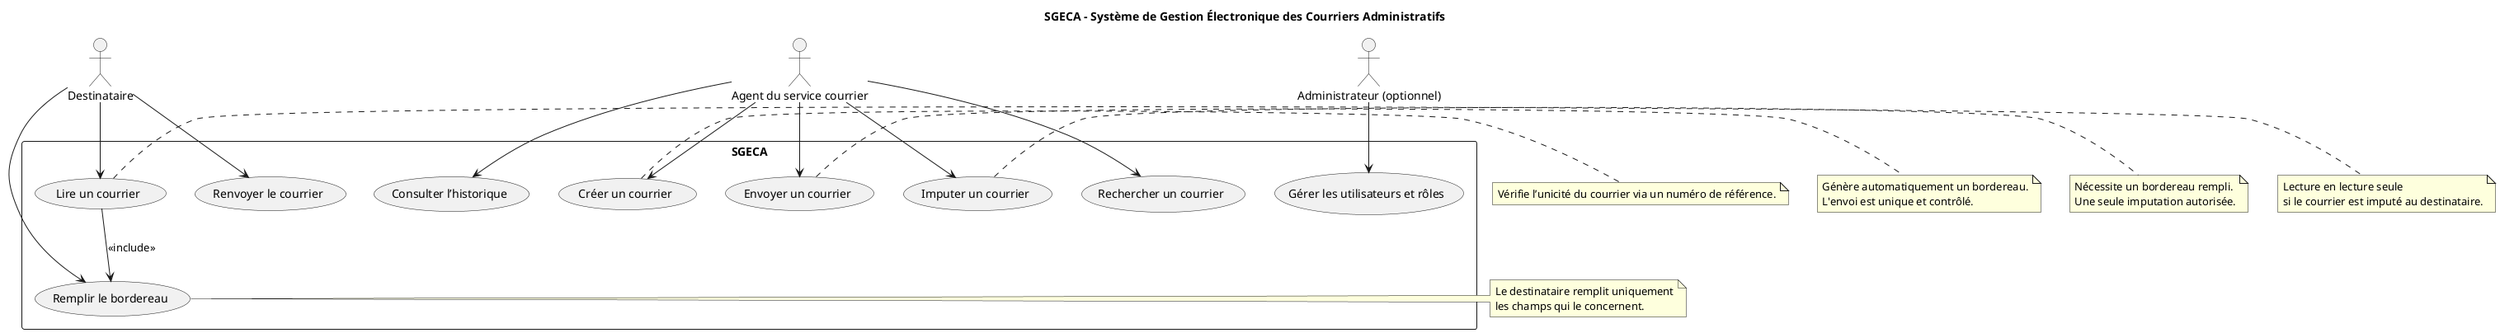 @startuml
title SGECA – Système de Gestion Électronique des Courriers Administratifs

actor "Agent du service courrier" as Agent
actor "Destinataire" as Destinataire
actor "Administrateur (optionnel)" as Admin

rectangle "SGECA" {
    
    ' Cas d'utilisation pour l'Agent
    usecase "Créer un courrier" as UC1
    usecase "Envoyer un courrier" as UC2
    usecase "Imputer un courrier" as UC3
    usecase "Rechercher un courrier" as UC4
    usecase "Consulter l’historique" as UC5

    ' Cas d'utilisation pour le Destinataire
    usecase "Lire un courrier" as UC6
    usecase "Remplir le bordereau" as UC7
    usecase "Renvoyer le courrier" as UC8

    ' Cas d'utilisation pour l'Administrateur
    usecase "Gérer les utilisateurs et rôles" as UC9

    ' Relations Agent → Cas
    Agent --> UC1
    Agent --> UC2
    Agent --> UC3
    Agent --> UC4
    Agent --> UC5

    ' Relations Destinataire → Cas
    Destinataire --> UC6
    Destinataire --> UC7
    Destinataire --> UC8

    ' Inclusion : Lire un courrier → Remplir bordereau
    UC6 --> UC7 : <<include>>

    ' Administrateur
    Admin --> UC9
}

note right of UC1
Vérifie l’unicité du courrier via un numéro de référence.
end note

note right of UC2
Génère automatiquement un bordereau.
L'envoi est unique et contrôlé.
end note

note right of UC3
Nécessite un bordereau rempli.
Une seule imputation autorisée.
end note

note right of UC6
Lecture en lecture seule
si le courrier est imputé au destinataire.
end note

note right of UC7
Le destinataire remplit uniquement
les champs qui le concernent.
end note

@enduml
